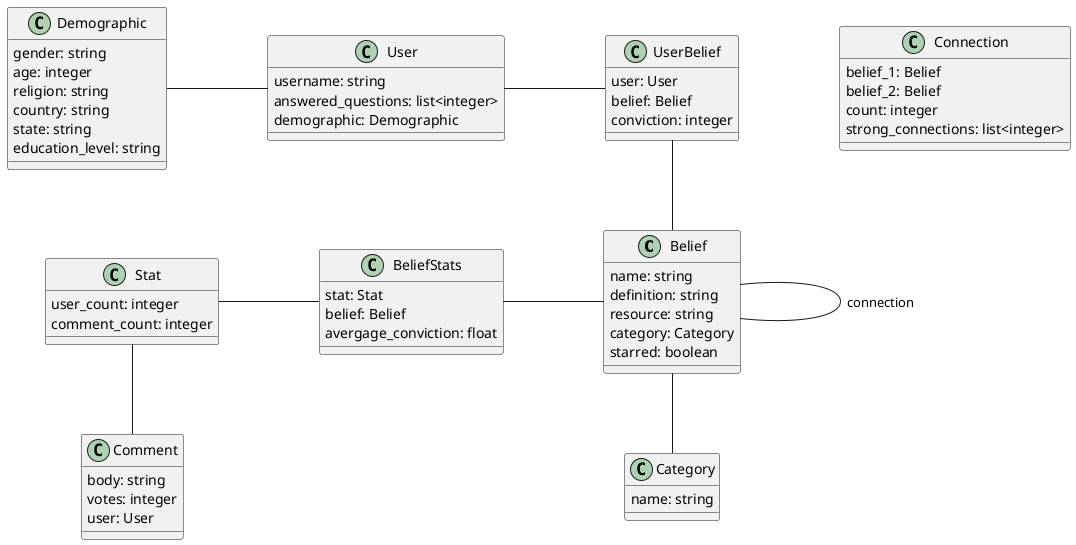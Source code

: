 @startuml belief-mapper-class-diagram

skinparam nodesep 100

class Belief {
    name: string
    definition: string
    resource: string
    category: Category
    starred: boolean
}

class Connection {
    belief_1: Belief
    belief_2: Belief
    count: integer
    strong_connections: list<integer>
}

class Demographic {
    gender: string
    age: integer
    religion: string
    country: string
    state: string
    education_level: string
}

class User {
    username: string
    answered_questions: list<integer>
    demographic: Demographic
}

class Category {
    name: string
}

class Comment {
    body: string
    votes: integer
    user: User
}

class Stat {
    user_count: integer
    comment_count: integer
}

class UserBelief {
    user: User
    belief: Belief
    conviction: integer
}

class BeliefStats {
    stat: Stat
    belief: Belief
    avergage_conviction: float
}

Demographic -right User
Stat -- Comment
Stat -right BeliefStats
BeliefStats -right Belief
User -right UserBelief
UserBelief -- Belief
Belief -- Category
Belief -- Belief : connection
@enduml

